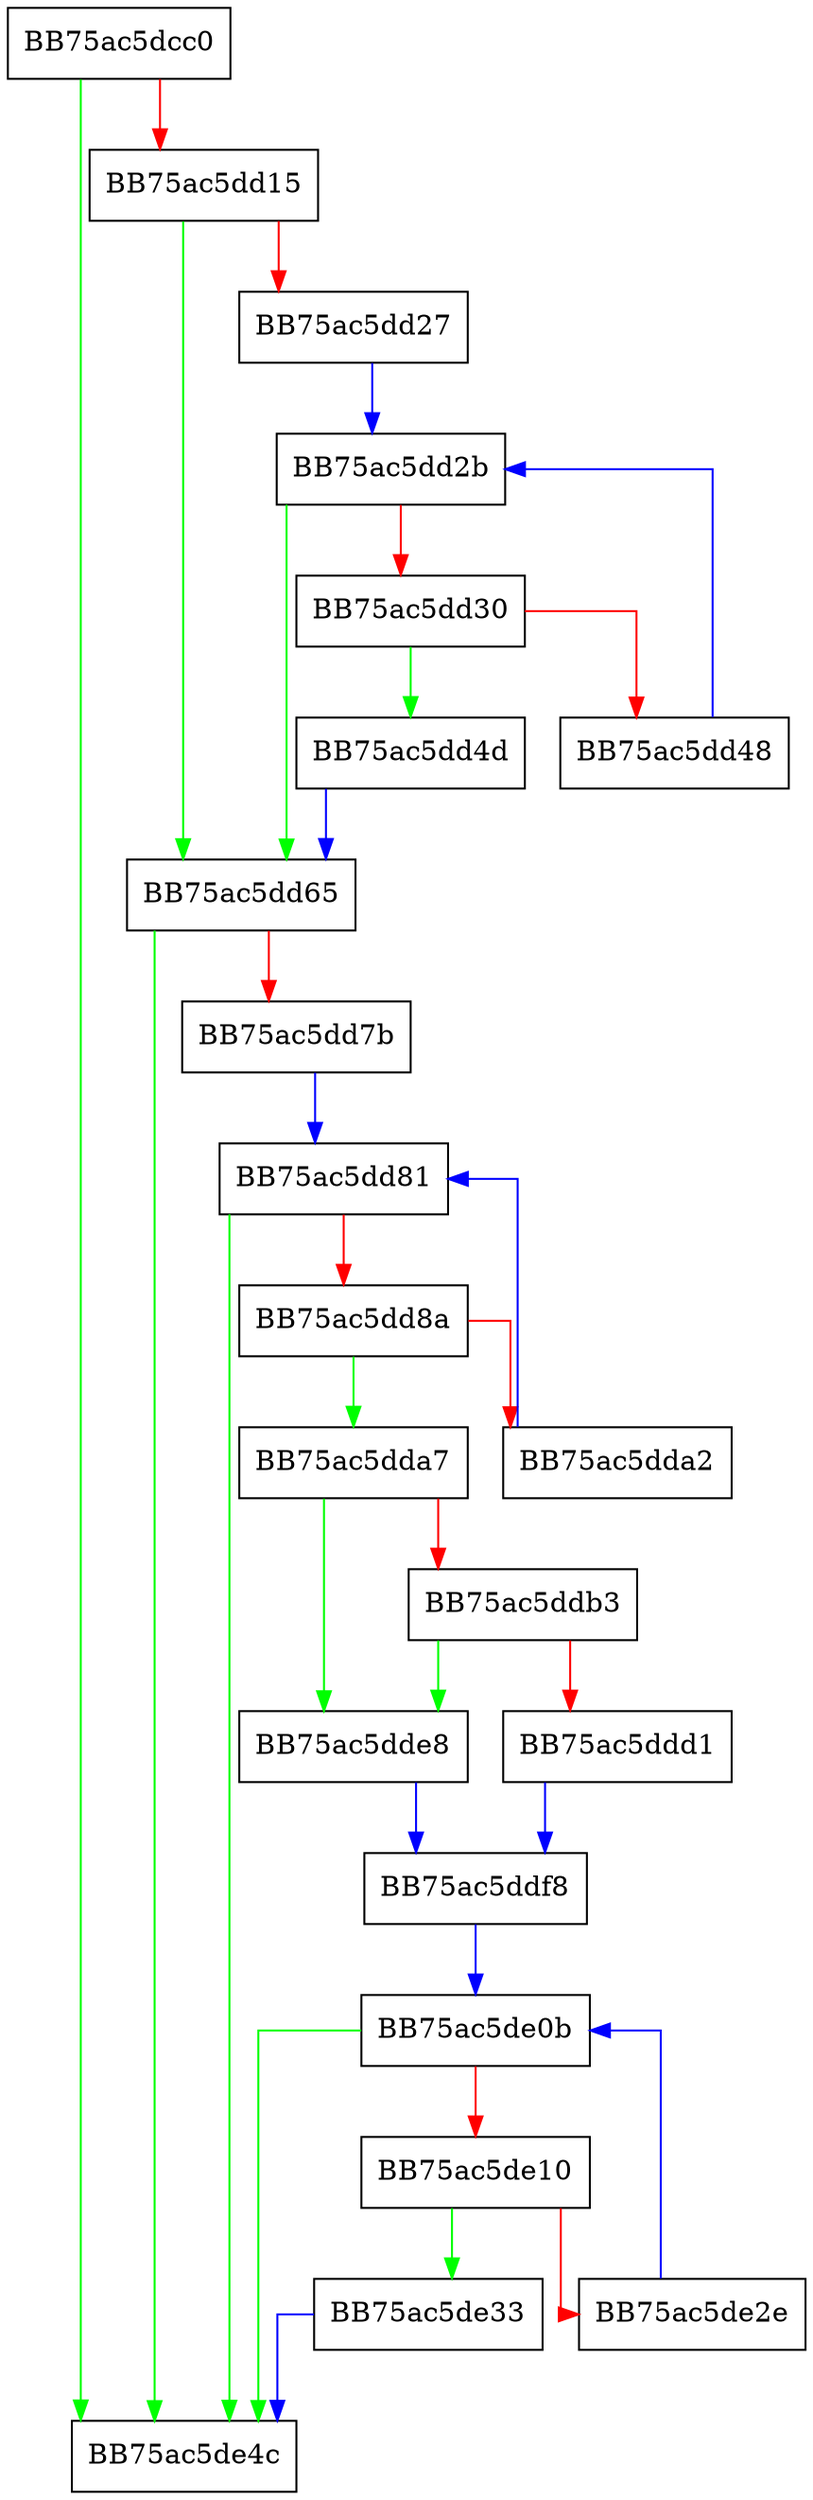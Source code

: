 digraph pack_buildDosHeader {
  node [shape="box"];
  graph [splines=ortho];
  BB75ac5dcc0 -> BB75ac5de4c [color="green"];
  BB75ac5dcc0 -> BB75ac5dd15 [color="red"];
  BB75ac5dd15 -> BB75ac5dd65 [color="green"];
  BB75ac5dd15 -> BB75ac5dd27 [color="red"];
  BB75ac5dd27 -> BB75ac5dd2b [color="blue"];
  BB75ac5dd2b -> BB75ac5dd65 [color="green"];
  BB75ac5dd2b -> BB75ac5dd30 [color="red"];
  BB75ac5dd30 -> BB75ac5dd4d [color="green"];
  BB75ac5dd30 -> BB75ac5dd48 [color="red"];
  BB75ac5dd48 -> BB75ac5dd2b [color="blue"];
  BB75ac5dd4d -> BB75ac5dd65 [color="blue"];
  BB75ac5dd65 -> BB75ac5de4c [color="green"];
  BB75ac5dd65 -> BB75ac5dd7b [color="red"];
  BB75ac5dd7b -> BB75ac5dd81 [color="blue"];
  BB75ac5dd81 -> BB75ac5de4c [color="green"];
  BB75ac5dd81 -> BB75ac5dd8a [color="red"];
  BB75ac5dd8a -> BB75ac5dda7 [color="green"];
  BB75ac5dd8a -> BB75ac5dda2 [color="red"];
  BB75ac5dda2 -> BB75ac5dd81 [color="blue"];
  BB75ac5dda7 -> BB75ac5dde8 [color="green"];
  BB75ac5dda7 -> BB75ac5ddb3 [color="red"];
  BB75ac5ddb3 -> BB75ac5dde8 [color="green"];
  BB75ac5ddb3 -> BB75ac5ddd1 [color="red"];
  BB75ac5ddd1 -> BB75ac5ddf8 [color="blue"];
  BB75ac5dde8 -> BB75ac5ddf8 [color="blue"];
  BB75ac5ddf8 -> BB75ac5de0b [color="blue"];
  BB75ac5de0b -> BB75ac5de4c [color="green"];
  BB75ac5de0b -> BB75ac5de10 [color="red"];
  BB75ac5de10 -> BB75ac5de33 [color="green"];
  BB75ac5de10 -> BB75ac5de2e [color="red"];
  BB75ac5de2e -> BB75ac5de0b [color="blue"];
  BB75ac5de33 -> BB75ac5de4c [color="blue"];
}